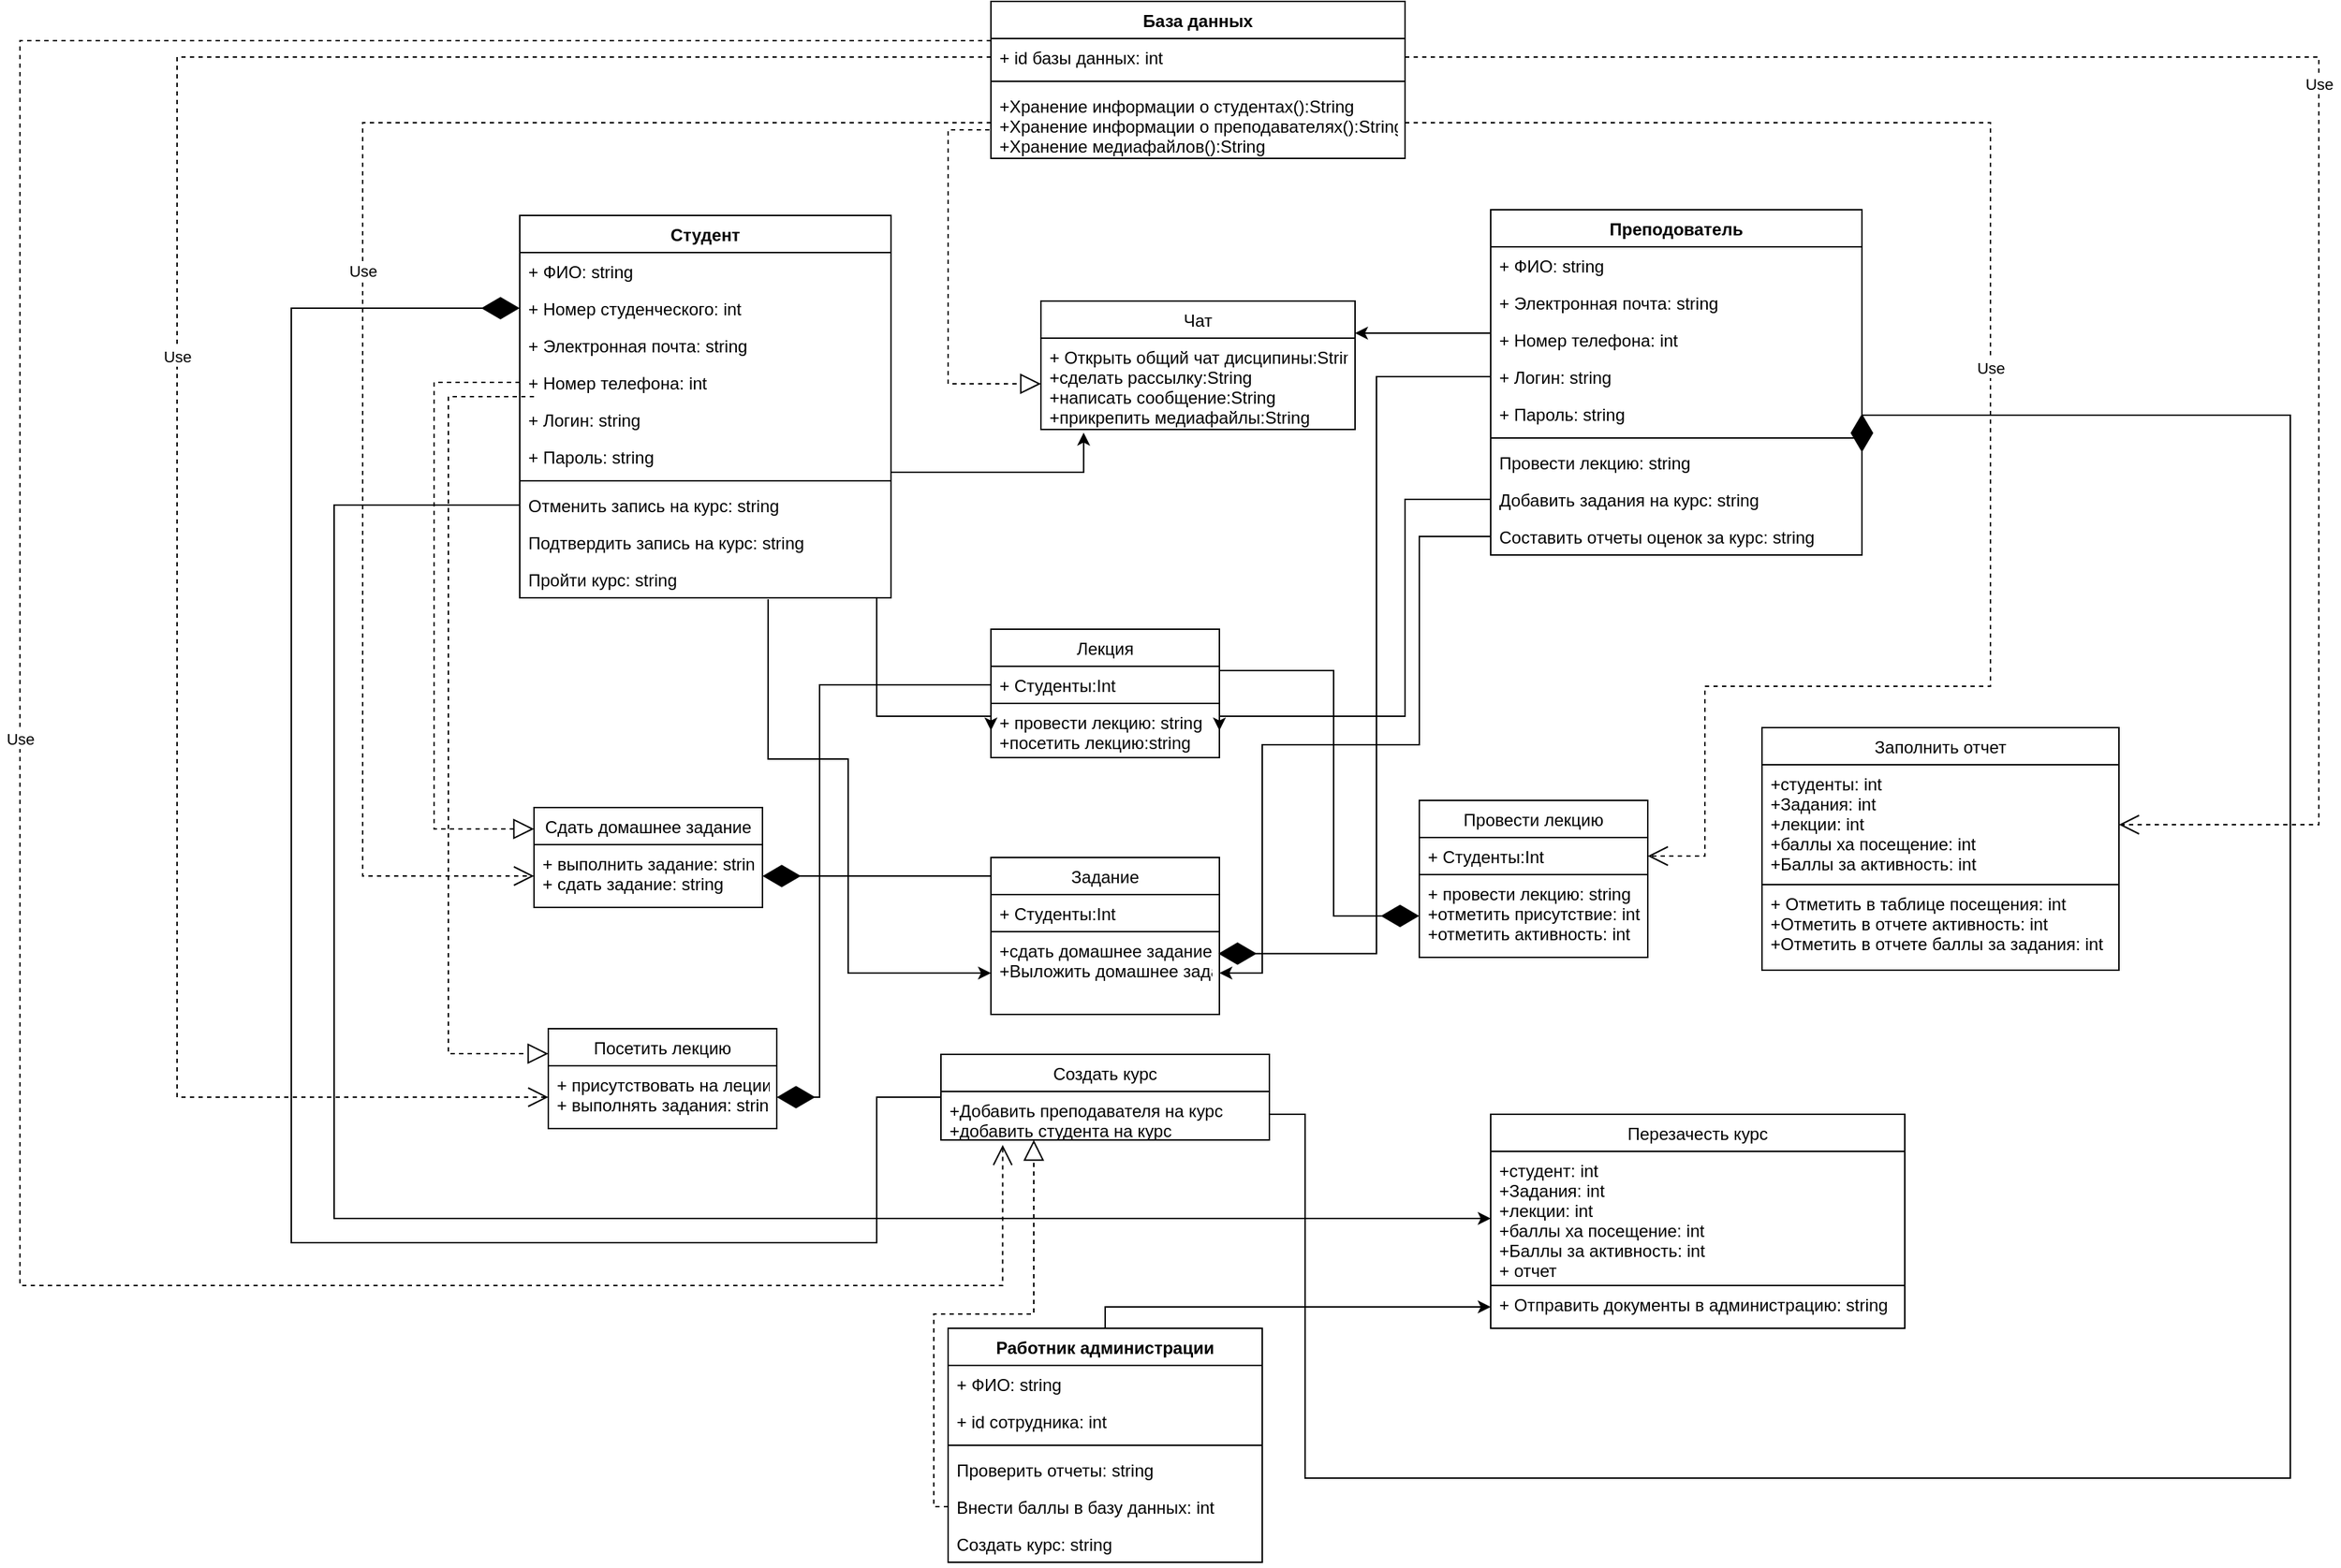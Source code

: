 <mxfile version="22.0.4" type="google">
  <diagram id="zzjBk0yha5Pm3LeaD-Ei" name="Страница 1">
    <mxGraphModel grid="0" page="0" gridSize="10" guides="1" tooltips="1" connect="1" arrows="1" fold="1" pageScale="1" pageWidth="827" pageHeight="1169" math="0" shadow="0">
      <root>
        <mxCell id="0" />
        <mxCell id="1" parent="0" />
        <mxCell id="e3TpmTM9jEJxI__-UCt6-108" value="Студент" style="swimlane;fontStyle=1;align=center;verticalAlign=top;childLayout=stackLayout;horizontal=1;startSize=26;horizontalStack=0;resizeParent=1;resizeParentMax=0;resizeLast=0;collapsible=1;marginBottom=0;" vertex="1" parent="1">
          <mxGeometry x="1190" y="1160" width="260" height="268" as="geometry" />
        </mxCell>
        <mxCell id="e3TpmTM9jEJxI__-UCt6-109" value="+ ФИО: string" style="text;strokeColor=none;fillColor=none;align=left;verticalAlign=top;spacingLeft=4;spacingRight=4;overflow=hidden;rotatable=0;points=[[0,0.5],[1,0.5]];portConstraint=eastwest;" vertex="1" parent="e3TpmTM9jEJxI__-UCt6-108">
          <mxGeometry y="26" width="260" height="26" as="geometry" />
        </mxCell>
        <mxCell id="e3TpmTM9jEJxI__-UCt6-110" value="+ Номер студенческого: int" style="text;strokeColor=none;fillColor=none;align=left;verticalAlign=top;spacingLeft=4;spacingRight=4;overflow=hidden;rotatable=0;points=[[0,0.5],[1,0.5]];portConstraint=eastwest;" vertex="1" parent="e3TpmTM9jEJxI__-UCt6-108">
          <mxGeometry y="52" width="260" height="26" as="geometry" />
        </mxCell>
        <mxCell id="e3TpmTM9jEJxI__-UCt6-111" value="+ Электронная почта: string" style="text;strokeColor=none;fillColor=none;align=left;verticalAlign=top;spacingLeft=4;spacingRight=4;overflow=hidden;rotatable=0;points=[[0,0.5],[1,0.5]];portConstraint=eastwest;" vertex="1" parent="e3TpmTM9jEJxI__-UCt6-108">
          <mxGeometry y="78" width="260" height="26" as="geometry" />
        </mxCell>
        <mxCell id="e3TpmTM9jEJxI__-UCt6-112" value="+ Номер телефона: int" style="text;strokeColor=none;fillColor=none;align=left;verticalAlign=top;spacingLeft=4;spacingRight=4;overflow=hidden;rotatable=0;points=[[0,0.5],[1,0.5]];portConstraint=eastwest;" vertex="1" parent="e3TpmTM9jEJxI__-UCt6-108">
          <mxGeometry y="104" width="260" height="26" as="geometry" />
        </mxCell>
        <mxCell id="e3TpmTM9jEJxI__-UCt6-113" value="+ Логин: string" style="text;strokeColor=none;fillColor=none;align=left;verticalAlign=top;spacingLeft=4;spacingRight=4;overflow=hidden;rotatable=0;points=[[0,0.5],[1,0.5]];portConstraint=eastwest;" vertex="1" parent="e3TpmTM9jEJxI__-UCt6-108">
          <mxGeometry y="130" width="260" height="26" as="geometry" />
        </mxCell>
        <mxCell id="e3TpmTM9jEJxI__-UCt6-114" value="+ Пароль: string" style="text;strokeColor=none;fillColor=none;align=left;verticalAlign=top;spacingLeft=4;spacingRight=4;overflow=hidden;rotatable=0;points=[[0,0.5],[1,0.5]];portConstraint=eastwest;" vertex="1" parent="e3TpmTM9jEJxI__-UCt6-108">
          <mxGeometry y="156" width="260" height="26" as="geometry" />
        </mxCell>
        <mxCell id="e3TpmTM9jEJxI__-UCt6-115" value="" style="line;strokeWidth=1;fillColor=none;align=left;verticalAlign=middle;spacingTop=-1;spacingLeft=3;spacingRight=3;rotatable=0;labelPosition=right;points=[];portConstraint=eastwest;" vertex="1" parent="e3TpmTM9jEJxI__-UCt6-108">
          <mxGeometry y="182" width="260" height="8" as="geometry" />
        </mxCell>
        <mxCell id="e3TpmTM9jEJxI__-UCt6-116" value="Отменить запись на курс: string" style="text;strokeColor=none;fillColor=none;align=left;verticalAlign=top;spacingLeft=4;spacingRight=4;overflow=hidden;rotatable=0;points=[[0,0.5],[1,0.5]];portConstraint=eastwest;" vertex="1" parent="e3TpmTM9jEJxI__-UCt6-108">
          <mxGeometry y="190" width="260" height="26" as="geometry" />
        </mxCell>
        <mxCell id="e3TpmTM9jEJxI__-UCt6-117" value="Подтвердить запись на курс: string" style="text;strokeColor=none;fillColor=none;align=left;verticalAlign=top;spacingLeft=4;spacingRight=4;overflow=hidden;rotatable=0;points=[[0,0.5],[1,0.5]];portConstraint=eastwest;" vertex="1" parent="e3TpmTM9jEJxI__-UCt6-108">
          <mxGeometry y="216" width="260" height="26" as="geometry" />
        </mxCell>
        <mxCell id="e3TpmTM9jEJxI__-UCt6-118" value="Пройти курс: string" style="text;strokeColor=none;fillColor=none;align=left;verticalAlign=top;spacingLeft=4;spacingRight=4;overflow=hidden;rotatable=0;points=[[0,0.5],[1,0.5]];portConstraint=eastwest;" vertex="1" parent="e3TpmTM9jEJxI__-UCt6-108">
          <mxGeometry y="242" width="260" height="26" as="geometry" />
        </mxCell>
        <mxCell id="e3TpmTM9jEJxI__-UCt6-119" value="Работник администрации" style="swimlane;fontStyle=1;align=center;verticalAlign=top;childLayout=stackLayout;horizontal=1;startSize=26;horizontalStack=0;resizeParent=1;resizeParentMax=0;resizeLast=0;collapsible=1;marginBottom=0;" vertex="1" parent="1">
          <mxGeometry x="1490" y="1940" width="220" height="164" as="geometry" />
        </mxCell>
        <mxCell id="e3TpmTM9jEJxI__-UCt6-120" value="+ ФИО: string&#xa;" style="text;strokeColor=none;fillColor=none;align=left;verticalAlign=top;spacingLeft=4;spacingRight=4;overflow=hidden;rotatable=0;points=[[0,0.5],[1,0.5]];portConstraint=eastwest;" vertex="1" parent="e3TpmTM9jEJxI__-UCt6-119">
          <mxGeometry y="26" width="220" height="26" as="geometry" />
        </mxCell>
        <mxCell id="e3TpmTM9jEJxI__-UCt6-121" value="+ id сотрудника: int&#xa;" style="text;strokeColor=none;fillColor=none;align=left;verticalAlign=top;spacingLeft=4;spacingRight=4;overflow=hidden;rotatable=0;points=[[0,0.5],[1,0.5]];portConstraint=eastwest;" vertex="1" parent="e3TpmTM9jEJxI__-UCt6-119">
          <mxGeometry y="52" width="220" height="26" as="geometry" />
        </mxCell>
        <mxCell id="e3TpmTM9jEJxI__-UCt6-122" value="" style="line;strokeWidth=1;fillColor=none;align=left;verticalAlign=middle;spacingTop=-1;spacingLeft=3;spacingRight=3;rotatable=0;labelPosition=right;points=[];portConstraint=eastwest;" vertex="1" parent="e3TpmTM9jEJxI__-UCt6-119">
          <mxGeometry y="78" width="220" height="8" as="geometry" />
        </mxCell>
        <mxCell id="e3TpmTM9jEJxI__-UCt6-123" value="Проверить отчеты: string" style="text;strokeColor=none;fillColor=none;align=left;verticalAlign=top;spacingLeft=4;spacingRight=4;overflow=hidden;rotatable=0;points=[[0,0.5],[1,0.5]];portConstraint=eastwest;" vertex="1" parent="e3TpmTM9jEJxI__-UCt6-119">
          <mxGeometry y="86" width="220" height="26" as="geometry" />
        </mxCell>
        <mxCell id="e3TpmTM9jEJxI__-UCt6-124" value="Внести баллы в базу данных: int" style="text;strokeColor=none;fillColor=none;align=left;verticalAlign=top;spacingLeft=4;spacingRight=4;overflow=hidden;rotatable=0;points=[[0,0.5],[1,0.5]];portConstraint=eastwest;" vertex="1" parent="e3TpmTM9jEJxI__-UCt6-119">
          <mxGeometry y="112" width="220" height="26" as="geometry" />
        </mxCell>
        <mxCell id="e3TpmTM9jEJxI__-UCt6-125" value="Создать курс: string" style="text;strokeColor=none;fillColor=none;align=left;verticalAlign=top;spacingLeft=4;spacingRight=4;overflow=hidden;rotatable=0;points=[[0,0.5],[1,0.5]];portConstraint=eastwest;" vertex="1" parent="e3TpmTM9jEJxI__-UCt6-119">
          <mxGeometry y="138" width="220" height="26" as="geometry" />
        </mxCell>
        <mxCell id="e3TpmTM9jEJxI__-UCt6-126" value="Преподователь" style="swimlane;fontStyle=1;align=center;verticalAlign=top;childLayout=stackLayout;horizontal=1;startSize=26;horizontalStack=0;resizeParent=1;resizeParentMax=0;resizeLast=0;collapsible=1;marginBottom=0;" vertex="1" parent="1">
          <mxGeometry x="1870" y="1156" width="260" height="242" as="geometry" />
        </mxCell>
        <mxCell id="e3TpmTM9jEJxI__-UCt6-127" value="+ ФИО: string" style="text;strokeColor=none;fillColor=none;align=left;verticalAlign=top;spacingLeft=4;spacingRight=4;overflow=hidden;rotatable=0;points=[[0,0.5],[1,0.5]];portConstraint=eastwest;" vertex="1" parent="e3TpmTM9jEJxI__-UCt6-126">
          <mxGeometry y="26" width="260" height="26" as="geometry" />
        </mxCell>
        <mxCell id="e3TpmTM9jEJxI__-UCt6-128" value="+ Электронная почта: string" style="text;strokeColor=none;fillColor=none;align=left;verticalAlign=top;spacingLeft=4;spacingRight=4;overflow=hidden;rotatable=0;points=[[0,0.5],[1,0.5]];portConstraint=eastwest;" vertex="1" parent="e3TpmTM9jEJxI__-UCt6-126">
          <mxGeometry y="52" width="260" height="26" as="geometry" />
        </mxCell>
        <mxCell id="e3TpmTM9jEJxI__-UCt6-129" value="+ Номер телефона: int" style="text;strokeColor=none;fillColor=none;align=left;verticalAlign=top;spacingLeft=4;spacingRight=4;overflow=hidden;rotatable=0;points=[[0,0.5],[1,0.5]];portConstraint=eastwest;" vertex="1" parent="e3TpmTM9jEJxI__-UCt6-126">
          <mxGeometry y="78" width="260" height="26" as="geometry" />
        </mxCell>
        <mxCell id="e3TpmTM9jEJxI__-UCt6-130" value="+ Логин: string" style="text;strokeColor=none;fillColor=none;align=left;verticalAlign=top;spacingLeft=4;spacingRight=4;overflow=hidden;rotatable=0;points=[[0,0.5],[1,0.5]];portConstraint=eastwest;" vertex="1" parent="e3TpmTM9jEJxI__-UCt6-126">
          <mxGeometry y="104" width="260" height="26" as="geometry" />
        </mxCell>
        <mxCell id="e3TpmTM9jEJxI__-UCt6-131" value="+ Пароль: string" style="text;strokeColor=none;fillColor=none;align=left;verticalAlign=top;spacingLeft=4;spacingRight=4;overflow=hidden;rotatable=0;points=[[0,0.5],[1,0.5]];portConstraint=eastwest;" vertex="1" parent="e3TpmTM9jEJxI__-UCt6-126">
          <mxGeometry y="130" width="260" height="26" as="geometry" />
        </mxCell>
        <mxCell id="e3TpmTM9jEJxI__-UCt6-132" value="" style="line;strokeWidth=1;fillColor=none;align=left;verticalAlign=middle;spacingTop=-1;spacingLeft=3;spacingRight=3;rotatable=0;labelPosition=right;points=[];portConstraint=eastwest;" vertex="1" parent="e3TpmTM9jEJxI__-UCt6-126">
          <mxGeometry y="156" width="260" height="8" as="geometry" />
        </mxCell>
        <mxCell id="e3TpmTM9jEJxI__-UCt6-133" value="Провести лекцию: string" style="text;strokeColor=none;fillColor=none;align=left;verticalAlign=top;spacingLeft=4;spacingRight=4;overflow=hidden;rotatable=0;points=[[0,0.5],[1,0.5]];portConstraint=eastwest;" vertex="1" parent="e3TpmTM9jEJxI__-UCt6-126">
          <mxGeometry y="164" width="260" height="26" as="geometry" />
        </mxCell>
        <mxCell id="e3TpmTM9jEJxI__-UCt6-134" value="Добавить задания на курс: string" style="text;strokeColor=none;fillColor=none;align=left;verticalAlign=top;spacingLeft=4;spacingRight=4;overflow=hidden;rotatable=0;points=[[0,0.5],[1,0.5]];portConstraint=eastwest;" vertex="1" parent="e3TpmTM9jEJxI__-UCt6-126">
          <mxGeometry y="190" width="260" height="26" as="geometry" />
        </mxCell>
        <mxCell id="e3TpmTM9jEJxI__-UCt6-135" value="Составить отчеты оценок за курс: string" style="text;strokeColor=none;fillColor=none;align=left;verticalAlign=top;spacingLeft=4;spacingRight=4;overflow=hidden;rotatable=0;points=[[0,0.5],[1,0.5]];portConstraint=eastwest;" vertex="1" parent="e3TpmTM9jEJxI__-UCt6-126">
          <mxGeometry y="216" width="260" height="26" as="geometry" />
        </mxCell>
        <mxCell id="e3TpmTM9jEJxI__-UCt6-136" value="База данных" style="swimlane;fontStyle=1;align=center;verticalAlign=top;childLayout=stackLayout;horizontal=1;startSize=26;horizontalStack=0;resizeParent=1;resizeParentMax=0;resizeLast=0;collapsible=1;marginBottom=0;" vertex="1" parent="1">
          <mxGeometry x="1520" y="1010" width="290" height="110" as="geometry" />
        </mxCell>
        <mxCell id="e3TpmTM9jEJxI__-UCt6-137" value="+ id базы данных: int" style="text;strokeColor=none;fillColor=none;align=left;verticalAlign=top;spacingLeft=4;spacingRight=4;overflow=hidden;rotatable=0;points=[[0,0.5],[1,0.5]];portConstraint=eastwest;" vertex="1" parent="e3TpmTM9jEJxI__-UCt6-136">
          <mxGeometry y="26" width="290" height="26" as="geometry" />
        </mxCell>
        <mxCell id="e3TpmTM9jEJxI__-UCt6-138" value="" style="line;strokeWidth=1;fillColor=none;align=left;verticalAlign=middle;spacingTop=-1;spacingLeft=3;spacingRight=3;rotatable=0;labelPosition=right;points=[];portConstraint=eastwest;" vertex="1" parent="e3TpmTM9jEJxI__-UCt6-136">
          <mxGeometry y="52" width="290" height="8" as="geometry" />
        </mxCell>
        <mxCell id="e3TpmTM9jEJxI__-UCt6-139" value="+Хранение информации о студентах():String&#xa;+Хранение информации о преподавателях():String&#xa;+Хранение медиафайлов():String" style="text;strokeColor=none;fillColor=none;align=left;verticalAlign=top;spacingLeft=4;spacingRight=4;overflow=hidden;rotatable=0;points=[[0,0.5],[1,0.5]];portConstraint=eastwest;" vertex="1" parent="e3TpmTM9jEJxI__-UCt6-136">
          <mxGeometry y="60" width="290" height="50" as="geometry" />
        </mxCell>
        <mxCell id="e3TpmTM9jEJxI__-UCt6-140" value="Заполнить отчет" style="swimlane;fontStyle=0;childLayout=stackLayout;horizontal=1;startSize=26;fillColor=none;horizontalStack=0;resizeParent=1;resizeParentMax=0;resizeLast=0;collapsible=1;marginBottom=0;" vertex="1" parent="1">
          <mxGeometry x="2060" y="1519" width="250" height="170" as="geometry" />
        </mxCell>
        <mxCell id="e3TpmTM9jEJxI__-UCt6-141" value="+студенты: int&#xa;+Задания: int&#xa;+лекции: int&#xa;+баллы ха посещение: int&#xa;+Баллы за активность: int" style="text;strokeColor=#000000;fillColor=none;align=left;verticalAlign=top;spacingLeft=4;spacingRight=4;overflow=hidden;rotatable=0;points=[[0,0.5],[1,0.5]];portConstraint=eastwest;" vertex="1" parent="e3TpmTM9jEJxI__-UCt6-140">
          <mxGeometry y="26" width="250" height="84" as="geometry" />
        </mxCell>
        <mxCell id="e3TpmTM9jEJxI__-UCt6-142" value="+ Отметить в таблице посещения: int&#xa;+Отметить в отчете активность: int&#xa;+Отметить в отчете баллы за задания: int" style="text;strokeColor=none;fillColor=none;align=left;verticalAlign=top;spacingLeft=4;spacingRight=4;overflow=hidden;rotatable=0;points=[[0,0.5],[1,0.5]];portConstraint=eastwest;" vertex="1" parent="e3TpmTM9jEJxI__-UCt6-140">
          <mxGeometry y="110" width="250" height="60" as="geometry" />
        </mxCell>
        <mxCell id="e3TpmTM9jEJxI__-UCt6-143" value="Чат" style="swimlane;fontStyle=0;childLayout=stackLayout;horizontal=1;startSize=26;fillColor=none;horizontalStack=0;resizeParent=1;resizeParentMax=0;resizeLast=0;collapsible=1;marginBottom=0;" vertex="1" parent="1">
          <mxGeometry x="1555" y="1220" width="220" height="90" as="geometry" />
        </mxCell>
        <mxCell id="e3TpmTM9jEJxI__-UCt6-144" value="+ Открыть общий чат дисципины:String&#xa;+сделать рассылку:String&#xa;+написать сообщение:String&#xa;+прикрепить медиафайлы:String" style="text;strokeColor=none;fillColor=none;align=left;verticalAlign=top;spacingLeft=4;spacingRight=4;overflow=hidden;rotatable=0;points=[[0,0.5],[1,0.5]];portConstraint=eastwest;" vertex="1" parent="e3TpmTM9jEJxI__-UCt6-143">
          <mxGeometry y="26" width="220" height="64" as="geometry" />
        </mxCell>
        <mxCell id="e3TpmTM9jEJxI__-UCt6-145" value="Провести лекцию" style="swimlane;fontStyle=0;childLayout=stackLayout;horizontal=1;startSize=26;fillColor=none;horizontalStack=0;resizeParent=1;resizeParentMax=0;resizeLast=0;collapsible=1;marginBottom=0;" vertex="1" parent="1">
          <mxGeometry x="1820" y="1570" width="160" height="110" as="geometry" />
        </mxCell>
        <mxCell id="e3TpmTM9jEJxI__-UCt6-146" value="+ Студенты:Int&#xa;" style="text;strokeColor=#000000;fillColor=none;align=left;verticalAlign=top;spacingLeft=4;spacingRight=4;overflow=hidden;rotatable=0;points=[[0,0.5],[1,0.5]];portConstraint=eastwest;" vertex="1" parent="e3TpmTM9jEJxI__-UCt6-145">
          <mxGeometry y="26" width="160" height="26" as="geometry" />
        </mxCell>
        <mxCell id="e3TpmTM9jEJxI__-UCt6-147" value="+ провести лекцию: string&#xa;+отметить присутствие: int&#xa;+отметить активность: int" style="text;strokeColor=none;fillColor=none;align=left;verticalAlign=top;spacingLeft=4;spacingRight=4;overflow=hidden;rotatable=0;points=[[0,0.5],[1,0.5]];portConstraint=eastwest;" vertex="1" parent="e3TpmTM9jEJxI__-UCt6-145">
          <mxGeometry y="52" width="160" height="58" as="geometry" />
        </mxCell>
        <mxCell id="e3TpmTM9jEJxI__-UCt6-148" value="Создать курс" style="swimlane;fontStyle=0;childLayout=stackLayout;horizontal=1;startSize=26;fillColor=none;horizontalStack=0;resizeParent=1;resizeParentMax=0;resizeLast=0;collapsible=1;marginBottom=0;" vertex="1" parent="1">
          <mxGeometry x="1485" y="1748" width="230" height="60" as="geometry" />
        </mxCell>
        <mxCell id="e3TpmTM9jEJxI__-UCt6-149" value="+Добавить преподавателя на курс&#xa;+добавить студента на курс" style="text;strokeColor=none;fillColor=none;align=left;verticalAlign=top;spacingLeft=4;spacingRight=4;overflow=hidden;rotatable=0;points=[[0,0.5],[1,0.5]];portConstraint=eastwest;" vertex="1" parent="e3TpmTM9jEJxI__-UCt6-148">
          <mxGeometry y="26" width="230" height="34" as="geometry" />
        </mxCell>
        <mxCell id="e3TpmTM9jEJxI__-UCt6-150" value="Сдать домашнее задание" style="swimlane;fontStyle=0;childLayout=stackLayout;horizontal=1;startSize=26;fillColor=none;horizontalStack=0;resizeParent=1;resizeParentMax=0;resizeLast=0;collapsible=1;marginBottom=0;" vertex="1" parent="1">
          <mxGeometry x="1200" y="1575" width="160" height="70" as="geometry" />
        </mxCell>
        <mxCell id="e3TpmTM9jEJxI__-UCt6-151" value="+ выполнить задание: string&#xa;+ сдать задание: string" style="text;strokeColor=none;fillColor=none;align=left;verticalAlign=top;spacingLeft=4;spacingRight=4;overflow=hidden;rotatable=0;points=[[0,0.5],[1,0.5]];portConstraint=eastwest;" vertex="1" parent="e3TpmTM9jEJxI__-UCt6-150">
          <mxGeometry y="26" width="160" height="44" as="geometry" />
        </mxCell>
        <mxCell id="e3TpmTM9jEJxI__-UCt6-152" value="Посетить лекцию" style="swimlane;fontStyle=0;childLayout=stackLayout;horizontal=1;startSize=26;fillColor=none;horizontalStack=0;resizeParent=1;resizeParentMax=0;resizeLast=0;collapsible=1;marginBottom=0;" vertex="1" parent="1">
          <mxGeometry x="1210" y="1730" width="160" height="70" as="geometry" />
        </mxCell>
        <mxCell id="e3TpmTM9jEJxI__-UCt6-153" value="+ присутствовать на леции: string&#xa;+ выполнять задания: string" style="text;strokeColor=none;fillColor=none;align=left;verticalAlign=top;spacingLeft=4;spacingRight=4;overflow=hidden;rotatable=0;points=[[0,0.5],[1,0.5]];portConstraint=eastwest;" vertex="1" parent="e3TpmTM9jEJxI__-UCt6-152">
          <mxGeometry y="26" width="160" height="44" as="geometry" />
        </mxCell>
        <mxCell id="e3TpmTM9jEJxI__-UCt6-154" value="Use" style="endArrow=open;endSize=12;dashed=1;html=1;rounded=0;exitX=0;exitY=0.5;exitDx=0;exitDy=0;edgeStyle=orthogonalEdgeStyle;entryX=0;entryY=0.5;entryDx=0;entryDy=0;" edge="1" parent="1" source="e3TpmTM9jEJxI__-UCt6-139" target="e3TpmTM9jEJxI__-UCt6-151">
          <mxGeometry width="160" relative="1" as="geometry">
            <mxPoint x="1790" y="1200" as="sourcePoint" />
            <mxPoint x="2210" y="1835.0" as="targetPoint" />
            <Array as="points">
              <mxPoint x="1080" y="1095" />
              <mxPoint x="1080" y="1623" />
            </Array>
          </mxGeometry>
        </mxCell>
        <mxCell id="e3TpmTM9jEJxI__-UCt6-155" value="Use" style="endArrow=open;endSize=12;dashed=1;html=1;rounded=0;exitX=0;exitY=0.5;exitDx=0;exitDy=0;edgeStyle=orthogonalEdgeStyle;entryX=0;entryY=0.5;entryDx=0;entryDy=0;" edge="1" parent="1" source="e3TpmTM9jEJxI__-UCt6-137" target="e3TpmTM9jEJxI__-UCt6-153">
          <mxGeometry width="160" relative="1" as="geometry">
            <mxPoint x="1530" y="1105" as="sourcePoint" />
            <mxPoint x="1210" y="1633" as="targetPoint" />
            <Array as="points">
              <mxPoint x="950" y="1049" />
              <mxPoint x="950" y="1778" />
            </Array>
          </mxGeometry>
        </mxCell>
        <mxCell id="e3TpmTM9jEJxI__-UCt6-156" value="Use" style="endArrow=open;endSize=12;dashed=1;html=1;rounded=0;exitX=1;exitY=0.5;exitDx=0;exitDy=0;edgeStyle=orthogonalEdgeStyle;entryX=1;entryY=0.5;entryDx=0;entryDy=0;" edge="1" parent="1" source="e3TpmTM9jEJxI__-UCt6-139" target="e3TpmTM9jEJxI__-UCt6-146">
          <mxGeometry width="160" relative="1" as="geometry">
            <mxPoint x="1530" y="1059" as="sourcePoint" />
            <mxPoint x="1220" y="1788" as="targetPoint" />
            <Array as="points">
              <mxPoint x="2220" y="1095" />
              <mxPoint x="2220" y="1490" />
              <mxPoint x="2020" y="1490" />
              <mxPoint x="2020" y="1609" />
            </Array>
          </mxGeometry>
        </mxCell>
        <mxCell id="e3TpmTM9jEJxI__-UCt6-157" value="Use" style="endArrow=open;endSize=12;dashed=1;html=1;rounded=0;exitX=1;exitY=0.5;exitDx=0;exitDy=0;edgeStyle=orthogonalEdgeStyle;entryX=1;entryY=0.5;entryDx=0;entryDy=0;" edge="1" parent="1" source="e3TpmTM9jEJxI__-UCt6-137" target="e3TpmTM9jEJxI__-UCt6-141">
          <mxGeometry width="160" relative="1" as="geometry">
            <mxPoint x="1820" y="1105" as="sourcePoint" />
            <mxPoint x="1990" y="1584" as="targetPoint" />
            <Array as="points">
              <mxPoint x="2450" y="1049" />
              <mxPoint x="2450" y="1587" />
            </Array>
          </mxGeometry>
        </mxCell>
        <mxCell id="e3TpmTM9jEJxI__-UCt6-158" value="Use" style="endArrow=open;endSize=12;dashed=1;html=1;rounded=0;exitX=0;exitY=0.25;exitDx=0;exitDy=0;edgeStyle=orthogonalEdgeStyle;entryX=0.188;entryY=1.104;entryDx=0;entryDy=0;entryPerimeter=0;" edge="1" parent="1" source="e3TpmTM9jEJxI__-UCt6-136" target="e3TpmTM9jEJxI__-UCt6-149">
          <mxGeometry width="160" relative="1" as="geometry">
            <mxPoint x="1209.91" y="1226" as="sourcePoint" />
            <mxPoint x="1379.91" y="1705" as="targetPoint" />
            <Array as="points">
              <mxPoint x="840" y="1038" />
              <mxPoint x="840" y="1910" />
              <mxPoint x="1528" y="1910" />
            </Array>
          </mxGeometry>
        </mxCell>
        <mxCell id="e3TpmTM9jEJxI__-UCt6-159" value="" style="endArrow=block;dashed=1;endFill=0;endSize=12;html=1;rounded=0;exitX=0;exitY=0.5;exitDx=0;exitDy=0;edgeStyle=orthogonalEdgeStyle;" edge="1" parent="1" source="e3TpmTM9jEJxI__-UCt6-112">
          <mxGeometry width="160" relative="1" as="geometry">
            <mxPoint x="1650" y="1410" as="sourcePoint" />
            <mxPoint x="1200.0" y="1590" as="targetPoint" />
            <Array as="points">
              <mxPoint x="1130" y="1277" />
              <mxPoint x="1130" y="1590" />
              <mxPoint x="1200" y="1590" />
            </Array>
          </mxGeometry>
        </mxCell>
        <mxCell id="e3TpmTM9jEJxI__-UCt6-160" value="" style="endArrow=block;dashed=1;endFill=0;endSize=12;html=1;rounded=0;exitX=0;exitY=0.5;exitDx=0;exitDy=0;edgeStyle=orthogonalEdgeStyle;entryX=0;entryY=0.25;entryDx=0;entryDy=0;" edge="1" parent="1" target="e3TpmTM9jEJxI__-UCt6-152">
          <mxGeometry width="160" relative="1" as="geometry">
            <mxPoint x="1200.0" y="1287" as="sourcePoint" />
            <mxPoint x="1210" y="1600" as="targetPoint" />
            <Array as="points">
              <mxPoint x="1140" y="1287" />
              <mxPoint x="1140" y="1748" />
            </Array>
          </mxGeometry>
        </mxCell>
        <mxCell id="e3TpmTM9jEJxI__-UCt6-161" value="" style="endArrow=block;dashed=1;endFill=0;endSize=12;html=1;rounded=0;exitX=0;exitY=0.5;exitDx=0;exitDy=0;edgeStyle=orthogonalEdgeStyle;entryX=0;entryY=0.5;entryDx=0;entryDy=0;" edge="1" parent="1" source="e3TpmTM9jEJxI__-UCt6-139" target="e3TpmTM9jEJxI__-UCt6-144">
          <mxGeometry width="160" relative="1" as="geometry">
            <mxPoint x="1580" y="1200" as="sourcePoint" />
            <mxPoint x="1590" y="1660.5" as="targetPoint" />
            <Array as="points">
              <mxPoint x="1520" y="1100" />
              <mxPoint x="1490" y="1100" />
              <mxPoint x="1490" y="1278" />
            </Array>
          </mxGeometry>
        </mxCell>
        <mxCell id="e3TpmTM9jEJxI__-UCt6-162" value="Лекция" style="swimlane;fontStyle=0;childLayout=stackLayout;horizontal=1;startSize=26;fillColor=none;horizontalStack=0;resizeParent=1;resizeParentMax=0;resizeLast=0;collapsible=1;marginBottom=0;" vertex="1" parent="1">
          <mxGeometry x="1520" y="1450" width="160" height="90" as="geometry" />
        </mxCell>
        <mxCell id="e3TpmTM9jEJxI__-UCt6-163" value="+ Студенты:Int&#xa;" style="text;strokeColor=#000000;fillColor=none;align=left;verticalAlign=top;spacingLeft=4;spacingRight=4;overflow=hidden;rotatable=0;points=[[0,0.5],[1,0.5]];portConstraint=eastwest;" vertex="1" parent="e3TpmTM9jEJxI__-UCt6-162">
          <mxGeometry y="26" width="160" height="26" as="geometry" />
        </mxCell>
        <mxCell id="e3TpmTM9jEJxI__-UCt6-164" value="+ провести лекцию: string&#xa;+посетить лекцию:string" style="text;strokeColor=none;fillColor=none;align=left;verticalAlign=top;spacingLeft=4;spacingRight=4;overflow=hidden;rotatable=0;points=[[0,0.5],[1,0.5]];portConstraint=eastwest;" vertex="1" parent="e3TpmTM9jEJxI__-UCt6-162">
          <mxGeometry y="52" width="160" height="38" as="geometry" />
        </mxCell>
        <mxCell id="e3TpmTM9jEJxI__-UCt6-165" value="Задание" style="swimlane;fontStyle=0;childLayout=stackLayout;horizontal=1;startSize=26;fillColor=none;horizontalStack=0;resizeParent=1;resizeParentMax=0;resizeLast=0;collapsible=1;marginBottom=0;" vertex="1" parent="1">
          <mxGeometry x="1520" y="1610" width="160" height="110" as="geometry" />
        </mxCell>
        <mxCell id="e3TpmTM9jEJxI__-UCt6-166" value="+ Студенты:Int&#xa;" style="text;strokeColor=#000000;fillColor=none;align=left;verticalAlign=top;spacingLeft=4;spacingRight=4;overflow=hidden;rotatable=0;points=[[0,0.5],[1,0.5]];portConstraint=eastwest;" vertex="1" parent="e3TpmTM9jEJxI__-UCt6-165">
          <mxGeometry y="26" width="160" height="26" as="geometry" />
        </mxCell>
        <mxCell id="e3TpmTM9jEJxI__-UCt6-167" value="+сдать домашнее задание&#xa;+Выложить домашнее задание" style="text;strokeColor=none;fillColor=none;align=left;verticalAlign=top;spacingLeft=4;spacingRight=4;overflow=hidden;rotatable=0;points=[[0,0.5],[1,0.5]];portConstraint=eastwest;" vertex="1" parent="e3TpmTM9jEJxI__-UCt6-165">
          <mxGeometry y="52" width="160" height="58" as="geometry" />
        </mxCell>
        <mxCell id="e3TpmTM9jEJxI__-UCt6-168" value="" style="endArrow=block;dashed=1;endFill=0;endSize=12;html=1;rounded=0;exitX=0;exitY=0.5;exitDx=0;exitDy=0;edgeStyle=orthogonalEdgeStyle;" edge="1" parent="1" source="e3TpmTM9jEJxI__-UCt6-124" target="e3TpmTM9jEJxI__-UCt6-148">
          <mxGeometry width="160" relative="1" as="geometry">
            <mxPoint x="1210" y="1297" as="sourcePoint" />
            <mxPoint x="1220" y="1757.5" as="targetPoint" />
            <Array as="points">
              <mxPoint x="1480" y="2065" />
              <mxPoint x="1480" y="1930" />
              <mxPoint x="1550" y="1930" />
            </Array>
          </mxGeometry>
        </mxCell>
        <mxCell id="e3TpmTM9jEJxI__-UCt6-169" value="" style="endArrow=classic;html=1;rounded=0;entryX=1;entryY=0.5;entryDx=0;entryDy=0;edgeStyle=orthogonalEdgeStyle;exitX=0;exitY=0.5;exitDx=0;exitDy=0;" edge="1" parent="1" source="e3TpmTM9jEJxI__-UCt6-134" target="e3TpmTM9jEJxI__-UCt6-164">
          <mxGeometry width="50" height="50" relative="1" as="geometry">
            <mxPoint x="1650" y="1771.52" as="sourcePoint" />
            <mxPoint x="1722.02" y="1490" as="targetPoint" />
            <Array as="points">
              <mxPoint x="1810" y="1359" />
              <mxPoint x="1810" y="1511" />
            </Array>
          </mxGeometry>
        </mxCell>
        <mxCell id="e3TpmTM9jEJxI__-UCt6-170" value="" style="endArrow=classic;html=1;rounded=0;entryX=1;entryY=0.5;entryDx=0;entryDy=0;edgeStyle=orthogonalEdgeStyle;exitX=0;exitY=0.5;exitDx=0;exitDy=0;" edge="1" parent="1" source="e3TpmTM9jEJxI__-UCt6-135" target="e3TpmTM9jEJxI__-UCt6-167">
          <mxGeometry width="50" height="50" relative="1" as="geometry">
            <mxPoint x="1880" y="1369" as="sourcePoint" />
            <mxPoint x="1680" y="1531" as="targetPoint" />
            <Array as="points">
              <mxPoint x="1820" y="1385" />
              <mxPoint x="1820" y="1531" />
              <mxPoint x="1710" y="1531" />
              <mxPoint x="1710" y="1691" />
            </Array>
          </mxGeometry>
        </mxCell>
        <mxCell id="e3TpmTM9jEJxI__-UCt6-171" value="" style="endArrow=classic;html=1;rounded=0;entryX=0;entryY=0.5;entryDx=0;entryDy=0;edgeStyle=orthogonalEdgeStyle;exitX=0.669;exitY=1.038;exitDx=0;exitDy=0;exitPerimeter=0;" edge="1" parent="1" source="e3TpmTM9jEJxI__-UCt6-118" target="e3TpmTM9jEJxI__-UCt6-167">
          <mxGeometry width="50" height="50" relative="1" as="geometry">
            <mxPoint x="1880" y="1395" as="sourcePoint" />
            <mxPoint x="1690" y="1701" as="targetPoint" />
            <Array as="points">
              <mxPoint x="1364" y="1541" />
              <mxPoint x="1420" y="1541" />
              <mxPoint x="1420" y="1691" />
            </Array>
          </mxGeometry>
        </mxCell>
        <mxCell id="e3TpmTM9jEJxI__-UCt6-172" value="" style="endArrow=classic;html=1;rounded=0;entryX=0;entryY=0.5;entryDx=0;entryDy=0;edgeStyle=orthogonalEdgeStyle;" edge="1" parent="1" source="e3TpmTM9jEJxI__-UCt6-118" target="e3TpmTM9jEJxI__-UCt6-164">
          <mxGeometry width="50" height="50" relative="1" as="geometry">
            <mxPoint x="1373.94" y="1438.988" as="sourcePoint" />
            <mxPoint x="1530" y="1701" as="targetPoint" />
            <Array as="points">
              <mxPoint x="1440" y="1511" />
            </Array>
          </mxGeometry>
        </mxCell>
        <mxCell id="e3TpmTM9jEJxI__-UCt6-173" value="" style="endArrow=diamondThin;endFill=1;endSize=24;html=1;rounded=0;exitX=1;exitY=0.5;exitDx=0;exitDy=0;edgeStyle=orthogonalEdgeStyle;entryX=0;entryY=0.5;entryDx=0;entryDy=0;" edge="1" parent="1" source="e3TpmTM9jEJxI__-UCt6-163" target="e3TpmTM9jEJxI__-UCt6-147">
          <mxGeometry width="160" relative="1" as="geometry">
            <mxPoint x="1760" y="1681.0" as="sourcePoint" />
            <mxPoint x="1710" y="1540" as="targetPoint" />
            <Array as="points">
              <mxPoint x="1760" y="1479" />
              <mxPoint x="1760" y="1651" />
            </Array>
          </mxGeometry>
        </mxCell>
        <mxCell id="e3TpmTM9jEJxI__-UCt6-174" value="" style="endArrow=diamondThin;endFill=1;endSize=24;html=1;rounded=0;exitX=0;exitY=0.5;exitDx=0;exitDy=0;edgeStyle=orthogonalEdgeStyle;entryX=1;entryY=0.5;entryDx=0;entryDy=0;" edge="1" parent="1" source="e3TpmTM9jEJxI__-UCt6-163" target="e3TpmTM9jEJxI__-UCt6-153">
          <mxGeometry width="160" relative="1" as="geometry">
            <mxPoint x="1680" y="1489" as="sourcePoint" />
            <mxPoint x="1830" y="1661" as="targetPoint" />
            <Array as="points">
              <mxPoint x="1510" y="1489" />
              <mxPoint x="1400" y="1489" />
              <mxPoint x="1400" y="1778" />
            </Array>
          </mxGeometry>
        </mxCell>
        <mxCell id="e3TpmTM9jEJxI__-UCt6-175" value="" style="endArrow=diamondThin;endFill=1;endSize=24;html=1;rounded=0;edgeStyle=orthogonalEdgeStyle;entryX=1;entryY=0.5;entryDx=0;entryDy=0;" edge="1" parent="1" target="e3TpmTM9jEJxI__-UCt6-151">
          <mxGeometry width="160" relative="1" as="geometry">
            <mxPoint x="1520" y="1623" as="sourcePoint" />
            <mxPoint x="1380" y="1788" as="targetPoint" />
            <Array as="points">
              <mxPoint x="1510" y="1623" />
              <mxPoint x="1510" y="1623" />
            </Array>
          </mxGeometry>
        </mxCell>
        <mxCell id="e3TpmTM9jEJxI__-UCt6-176" value="" style="endArrow=diamondThin;endFill=1;endSize=24;html=1;rounded=0;edgeStyle=orthogonalEdgeStyle;entryX=0.995;entryY=0.265;entryDx=0;entryDy=0;exitX=0;exitY=0.5;exitDx=0;exitDy=0;entryPerimeter=0;" edge="1" parent="1" source="e3TpmTM9jEJxI__-UCt6-130" target="e3TpmTM9jEJxI__-UCt6-167">
          <mxGeometry width="160" relative="1" as="geometry">
            <mxPoint x="1530" y="1633" as="sourcePoint" />
            <mxPoint x="1370" y="1633" as="targetPoint" />
            <Array as="points">
              <mxPoint x="1790" y="1273" />
              <mxPoint x="1790" y="1677" />
            </Array>
          </mxGeometry>
        </mxCell>
        <mxCell id="e3TpmTM9jEJxI__-UCt6-177" value="" style="endArrow=diamondThin;endFill=1;endSize=24;html=1;rounded=0;exitX=0;exitY=0.25;exitDx=0;exitDy=0;edgeStyle=orthogonalEdgeStyle;entryX=0;entryY=0.5;entryDx=0;entryDy=0;" edge="1" parent="1" source="e3TpmTM9jEJxI__-UCt6-148" target="e3TpmTM9jEJxI__-UCt6-110">
          <mxGeometry width="160" relative="1" as="geometry">
            <mxPoint x="1430" y="1760.0" as="sourcePoint" />
            <mxPoint x="1290" y="2059" as="targetPoint" />
            <Array as="points">
              <mxPoint x="1485" y="1778" />
              <mxPoint x="1440" y="1778" />
              <mxPoint x="1440" y="1880" />
              <mxPoint x="1030" y="1880" />
              <mxPoint x="1030" y="1225" />
            </Array>
          </mxGeometry>
        </mxCell>
        <mxCell id="e3TpmTM9jEJxI__-UCt6-178" value="" style="endArrow=diamondThin;endFill=1;endSize=24;html=1;rounded=0;exitX=1;exitY=0.25;exitDx=0;exitDy=0;edgeStyle=orthogonalEdgeStyle;entryX=1;entryY=0.5;entryDx=0;entryDy=0;" edge="1" parent="1" source="e3TpmTM9jEJxI__-UCt6-148" target="e3TpmTM9jEJxI__-UCt6-131">
          <mxGeometry width="160" relative="1" as="geometry">
            <mxPoint x="1520" y="2045.0" as="sourcePoint" />
            <mxPoint x="1200" y="1235" as="targetPoint" />
            <Array as="points">
              <mxPoint x="1715" y="1790" />
              <mxPoint x="1740" y="1790" />
              <mxPoint x="1740" y="2045" />
              <mxPoint x="2430" y="2045" />
              <mxPoint x="2430" y="1300" />
              <mxPoint x="2130" y="1300" />
            </Array>
          </mxGeometry>
        </mxCell>
        <mxCell id="e3TpmTM9jEJxI__-UCt6-179" value="" style="endArrow=classic;html=1;rounded=0;entryX=0.136;entryY=1.035;entryDx=0;entryDy=0;edgeStyle=orthogonalEdgeStyle;entryPerimeter=0;exitX=1;exitY=0.5;exitDx=0;exitDy=0;" edge="1" parent="1" source="e3TpmTM9jEJxI__-UCt6-114" target="e3TpmTM9jEJxI__-UCt6-144">
          <mxGeometry width="50" height="50" relative="1" as="geometry">
            <mxPoint x="1740" y="1711.52" as="sourcePoint" />
            <mxPoint x="1812.02" y="1430" as="targetPoint" />
            <Array as="points">
              <mxPoint x="1450" y="1340" />
              <mxPoint x="1585" y="1340" />
            </Array>
          </mxGeometry>
        </mxCell>
        <mxCell id="e3TpmTM9jEJxI__-UCt6-180" value="" style="endArrow=classic;html=1;rounded=0;edgeStyle=orthogonalEdgeStyle;exitX=0;exitY=0.5;exitDx=0;exitDy=0;entryX=1;entryY=0.25;entryDx=0;entryDy=0;" edge="1" parent="1" source="e3TpmTM9jEJxI__-UCt6-128" target="e3TpmTM9jEJxI__-UCt6-143">
          <mxGeometry width="50" height="50" relative="1" as="geometry">
            <mxPoint x="1460" y="1339" as="sourcePoint" />
            <mxPoint x="1594.92" y="1322.24" as="targetPoint" />
            <Array as="points">
              <mxPoint x="1870" y="1243" />
            </Array>
          </mxGeometry>
        </mxCell>
        <mxCell id="e3TpmTM9jEJxI__-UCt6-181" value="Перезачесть курс" style="swimlane;fontStyle=0;childLayout=stackLayout;horizontal=1;startSize=26;fillColor=none;horizontalStack=0;resizeParent=1;resizeParentMax=0;resizeLast=0;collapsible=1;marginBottom=0;" vertex="1" parent="1">
          <mxGeometry x="1870" y="1790" width="290" height="150" as="geometry" />
        </mxCell>
        <mxCell id="e3TpmTM9jEJxI__-UCt6-182" value="+студент: int&#xa;+Задания: int&#xa;+лекции: int&#xa;+баллы ха посещение: int&#xa;+Баллы за активность: int&#xa;+ отчет" style="text;strokeColor=#000000;fillColor=none;align=left;verticalAlign=top;spacingLeft=4;spacingRight=4;overflow=hidden;rotatable=0;points=[[0,0.5],[1,0.5]];portConstraint=eastwest;" vertex="1" parent="e3TpmTM9jEJxI__-UCt6-181">
          <mxGeometry y="26" width="290" height="94" as="geometry" />
        </mxCell>
        <mxCell id="e3TpmTM9jEJxI__-UCt6-183" value="+ Отправить документы в администрацию: string" style="text;strokeColor=none;fillColor=none;align=left;verticalAlign=top;spacingLeft=4;spacingRight=4;overflow=hidden;rotatable=0;points=[[0,0.5],[1,0.5]];portConstraint=eastwest;" vertex="1" parent="e3TpmTM9jEJxI__-UCt6-181">
          <mxGeometry y="120" width="290" height="30" as="geometry" />
        </mxCell>
        <mxCell id="e3TpmTM9jEJxI__-UCt6-184" value="" style="endArrow=classic;html=1;rounded=0;entryX=0;entryY=0.5;entryDx=0;entryDy=0;edgeStyle=orthogonalEdgeStyle;exitX=0;exitY=0.5;exitDx=0;exitDy=0;" edge="1" parent="1" source="e3TpmTM9jEJxI__-UCt6-116" target="e3TpmTM9jEJxI__-UCt6-182">
          <mxGeometry width="50" height="50" relative="1" as="geometry">
            <mxPoint x="1880" y="1395" as="sourcePoint" />
            <mxPoint x="1690" y="1701" as="targetPoint" />
            <Array as="points">
              <mxPoint x="1060" y="1363" />
              <mxPoint x="1060" y="1863" />
            </Array>
          </mxGeometry>
        </mxCell>
        <mxCell id="e3TpmTM9jEJxI__-UCt6-185" value="" style="endArrow=classic;html=1;rounded=0;entryX=0;entryY=0.5;entryDx=0;entryDy=0;edgeStyle=orthogonalEdgeStyle;exitX=0.5;exitY=0;exitDx=0;exitDy=0;" edge="1" parent="1" source="e3TpmTM9jEJxI__-UCt6-119" target="e3TpmTM9jEJxI__-UCt6-183">
          <mxGeometry width="50" height="50" relative="1" as="geometry">
            <mxPoint x="1200" y="1373" as="sourcePoint" />
            <mxPoint x="1880" y="1873.0" as="targetPoint" />
            <Array as="points">
              <mxPoint x="1600" y="1925" />
            </Array>
          </mxGeometry>
        </mxCell>
      </root>
    </mxGraphModel>
  </diagram>
</mxfile>
